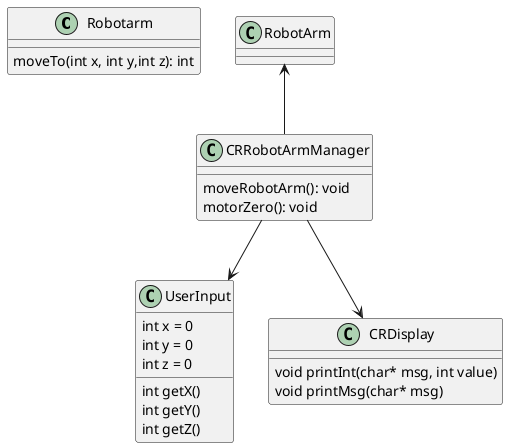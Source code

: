 @startuml An example for critical region pattern
class Robotarm{
    moveTo(int x, int y,int z): int
}

class CRRobotArmManager {
    moveRobotArm(): void
    motorZero(): void
}

class UserInput {
    int x = 0
    int y = 0
    int z = 0
    int getX()
    int getY()
    int getZ()
}

class CRDisplay {
    void printInt(char* msg, int value)
    void printMsg(char* msg)
}

RobotArm <-- CRRobotArmManager
CRRobotArmManager --> UserInput
CRRobotArmManager --> CRDisplay
@enduml